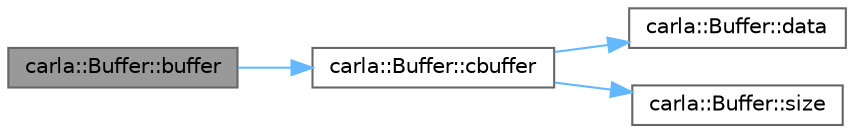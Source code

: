 digraph "carla::Buffer::buffer"
{
 // INTERACTIVE_SVG=YES
 // LATEX_PDF_SIZE
  bgcolor="transparent";
  edge [fontname=Helvetica,fontsize=10,labelfontname=Helvetica,labelfontsize=10];
  node [fontname=Helvetica,fontsize=10,shape=box,height=0.2,width=0.4];
  rankdir="LR";
  Node1 [id="Node000001",label="carla::Buffer::buffer",height=0.2,width=0.4,color="gray40", fillcolor="grey60", style="filled", fontcolor="black",tooltip="从这个缓冲区创建一个 boost::asio::buffer。"];
  Node1 -> Node2 [id="edge1_Node000001_Node000002",color="steelblue1",style="solid",tooltip=" "];
  Node2 [id="Node000002",label="carla::Buffer::cbuffer",height=0.2,width=0.4,color="grey40", fillcolor="white", style="filled",URL="$d0/d0a/classcarla_1_1Buffer.html#adee1ec29f3597f8585fc842072f0dcca",tooltip="从这个缓冲区创建一个 boost::asio::buffer。"];
  Node2 -> Node3 [id="edge2_Node000002_Node000003",color="steelblue1",style="solid",tooltip=" "];
  Node3 [id="Node000003",label="carla::Buffer::data",height=0.2,width=0.4,color="grey40", fillcolor="white", style="filled",URL="$d0/d0a/classcarla_1_1Buffer.html#a10680a1dd5dd8718b8e871b631022cdf",tooltip="直接访问分配的内存，如果没有分配内存则返回 nullptr。"];
  Node2 -> Node4 [id="edge3_Node000002_Node000004",color="steelblue1",style="solid",tooltip=" "];
  Node4 [id="Node000004",label="carla::Buffer::size",height=0.2,width=0.4,color="grey40", fillcolor="white", style="filled",URL="$d0/d0a/classcarla_1_1Buffer.html#a3edea2e44a05d9806312e5f9e52315e4",tooltip=" "];
}
